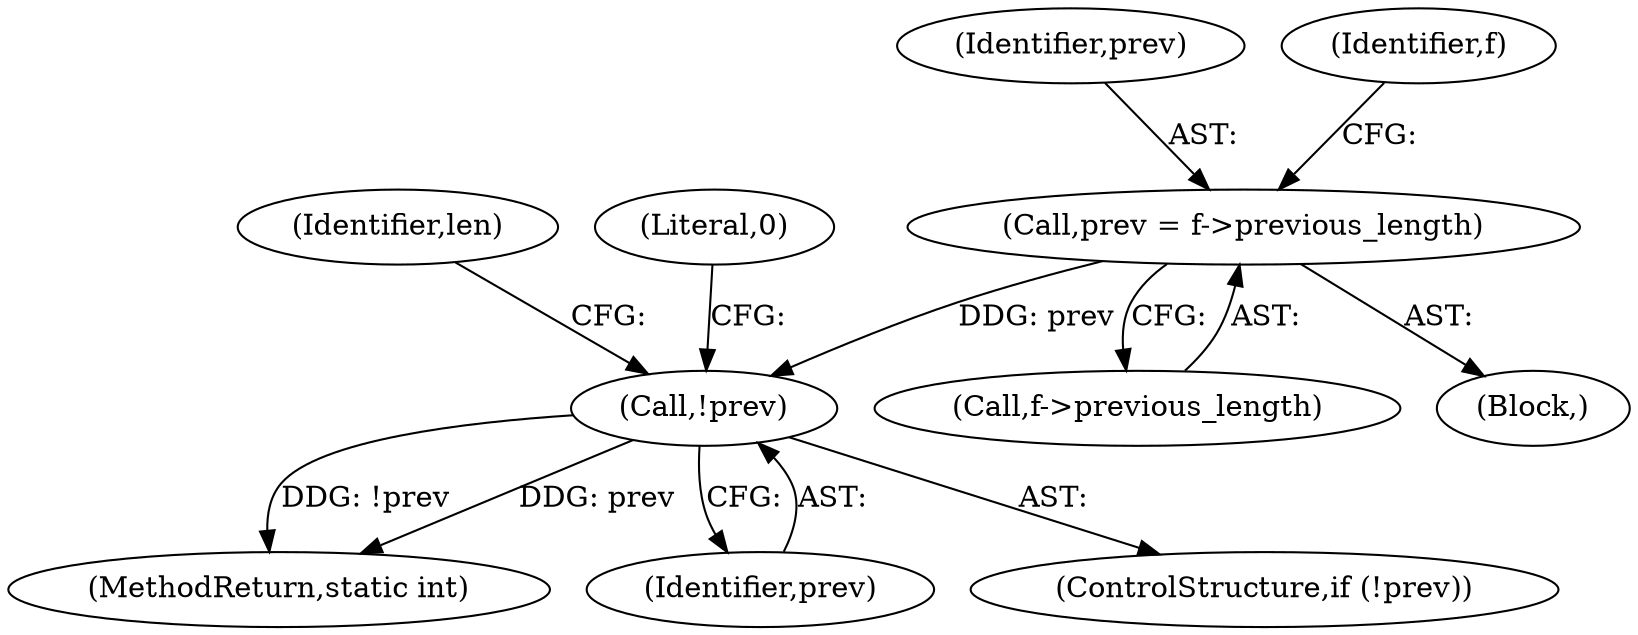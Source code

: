digraph "0_stb_98fdfc6df88b1e34a736d5e126e6c8139c8de1a6_3@pointer" {
"1000194" [label="(Call,prev = f->previous_length)"];
"1000246" [label="(Call,!prev)"];
"1000268" [label="(MethodReturn,static int)"];
"1000194" [label="(Call,prev = f->previous_length)"];
"1000196" [label="(Call,f->previous_length)"];
"1000246" [label="(Call,!prev)"];
"1000105" [label="(Block,)"];
"1000247" [label="(Identifier,prev)"];
"1000252" [label="(Identifier,len)"];
"1000249" [label="(Literal,0)"];
"1000245" [label="(ControlStructure,if (!prev))"];
"1000195" [label="(Identifier,prev)"];
"1000201" [label="(Identifier,f)"];
"1000194" -> "1000105"  [label="AST: "];
"1000194" -> "1000196"  [label="CFG: "];
"1000195" -> "1000194"  [label="AST: "];
"1000196" -> "1000194"  [label="AST: "];
"1000201" -> "1000194"  [label="CFG: "];
"1000194" -> "1000246"  [label="DDG: prev"];
"1000246" -> "1000245"  [label="AST: "];
"1000246" -> "1000247"  [label="CFG: "];
"1000247" -> "1000246"  [label="AST: "];
"1000249" -> "1000246"  [label="CFG: "];
"1000252" -> "1000246"  [label="CFG: "];
"1000246" -> "1000268"  [label="DDG: !prev"];
"1000246" -> "1000268"  [label="DDG: prev"];
}
